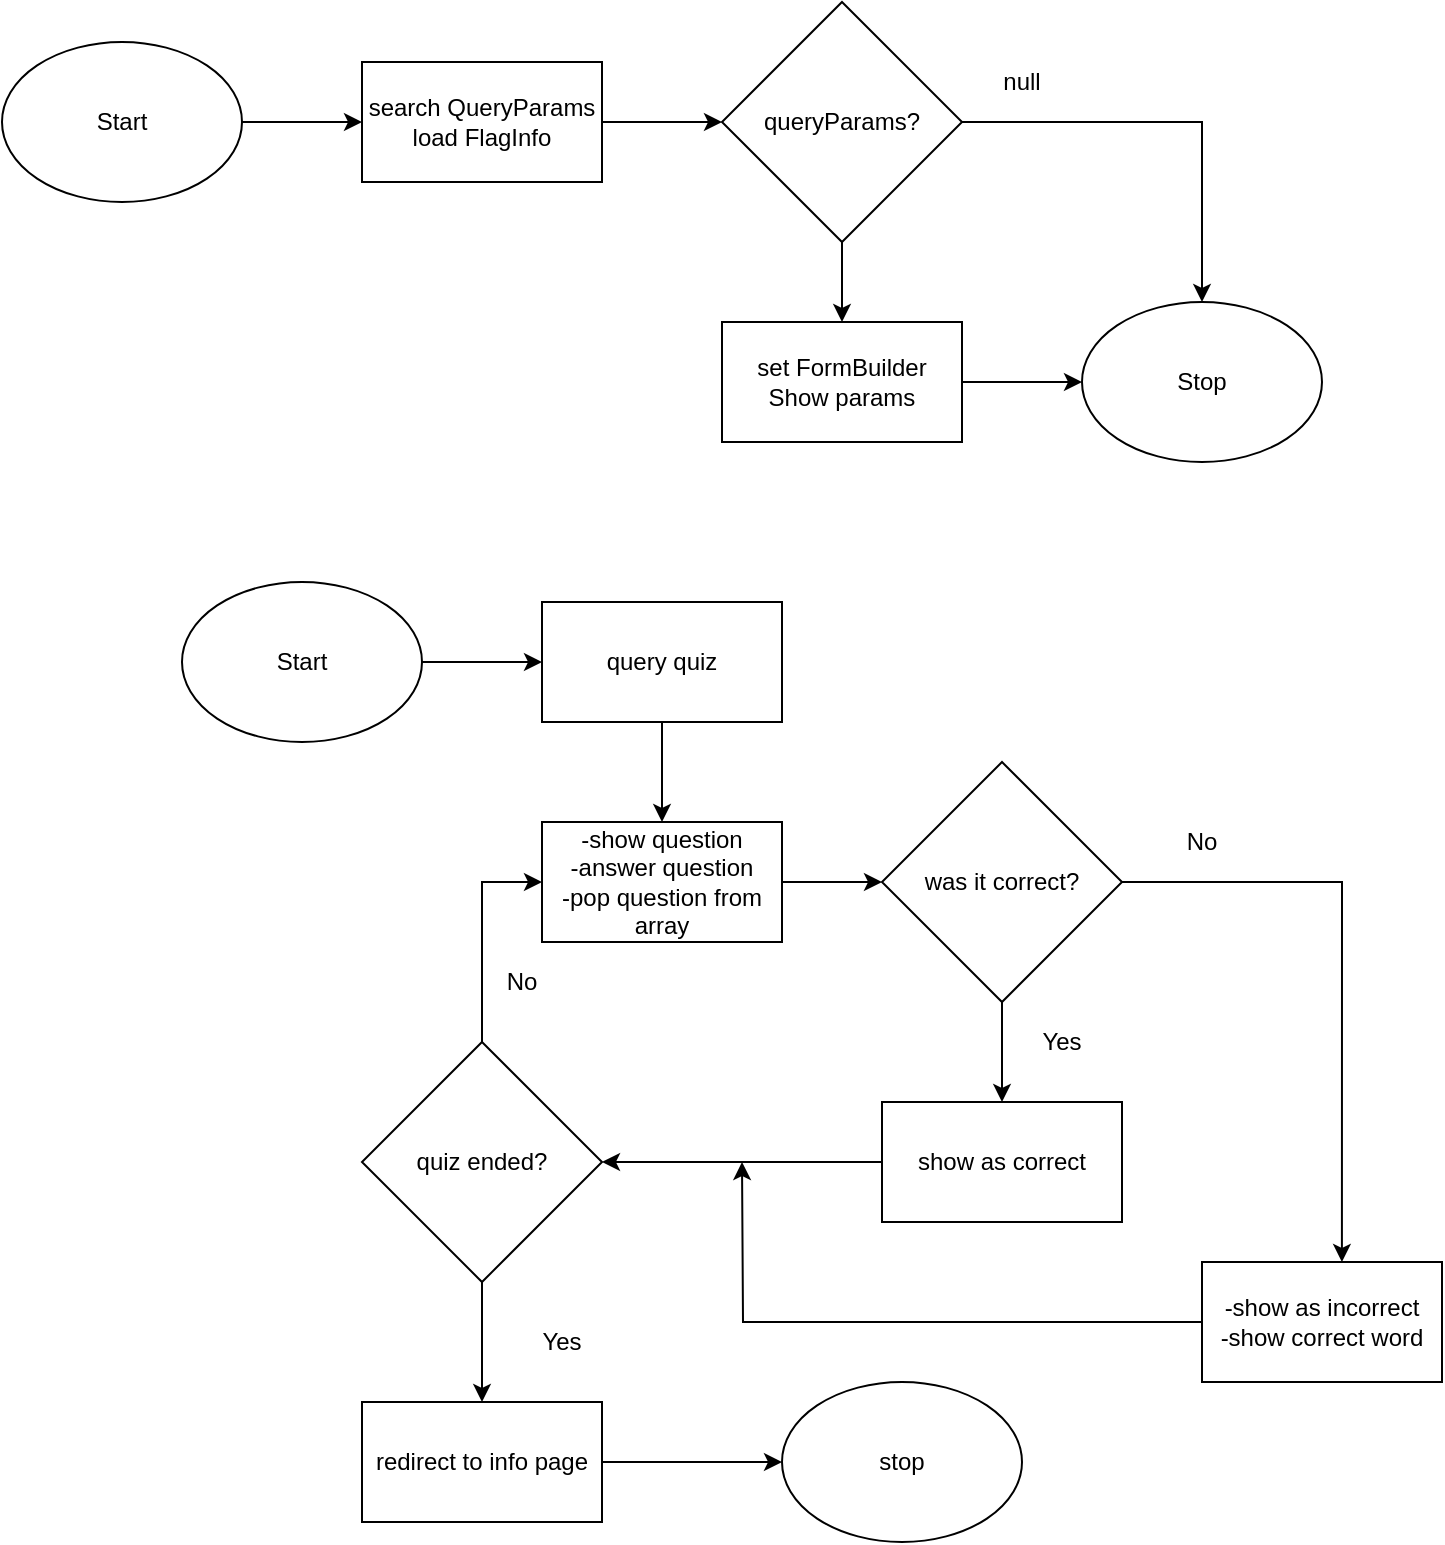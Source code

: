 <mxfile version="14.6.11" type="device"><diagram id="l_s1GsIiIloBXaNZRMvs" name="Page-1"><mxGraphModel dx="1351" dy="794" grid="1" gridSize="10" guides="1" tooltips="1" connect="1" arrows="1" fold="1" page="1" pageScale="1" pageWidth="4000" pageHeight="4000" math="0" shadow="0"><root><mxCell id="0"/><mxCell id="1" parent="0"/><mxCell id="r2Zk2Q2_HTcN2L9Bulud-6" style="edgeStyle=orthogonalEdgeStyle;rounded=0;orthogonalLoop=1;jettySize=auto;html=1;exitX=1;exitY=0.5;exitDx=0;exitDy=0;entryX=0;entryY=0.5;entryDx=0;entryDy=0;" parent="1" source="r2Zk2Q2_HTcN2L9Bulud-1" target="r2Zk2Q2_HTcN2L9Bulud-2" edge="1"><mxGeometry relative="1" as="geometry"/></mxCell><mxCell id="r2Zk2Q2_HTcN2L9Bulud-1" value="Start" style="ellipse;whiteSpace=wrap;html=1;" parent="1" vertex="1"><mxGeometry x="160" y="150" width="120" height="80" as="geometry"/></mxCell><mxCell id="r2Zk2Q2_HTcN2L9Bulud-7" style="edgeStyle=orthogonalEdgeStyle;rounded=0;orthogonalLoop=1;jettySize=auto;html=1;exitX=1;exitY=0.5;exitDx=0;exitDy=0;" parent="1" source="r2Zk2Q2_HTcN2L9Bulud-2" target="r2Zk2Q2_HTcN2L9Bulud-3" edge="1"><mxGeometry relative="1" as="geometry"/></mxCell><mxCell id="r2Zk2Q2_HTcN2L9Bulud-2" value="search QueryParams&lt;br&gt;load FlagInfo" style="rounded=0;whiteSpace=wrap;html=1;" parent="1" vertex="1"><mxGeometry x="340" y="160" width="120" height="60" as="geometry"/></mxCell><mxCell id="r2Zk2Q2_HTcN2L9Bulud-8" style="edgeStyle=orthogonalEdgeStyle;rounded=0;orthogonalLoop=1;jettySize=auto;html=1;exitX=0.5;exitY=1;exitDx=0;exitDy=0;entryX=0.5;entryY=0;entryDx=0;entryDy=0;" parent="1" source="r2Zk2Q2_HTcN2L9Bulud-3" target="r2Zk2Q2_HTcN2L9Bulud-5" edge="1"><mxGeometry relative="1" as="geometry"/></mxCell><mxCell id="r2Zk2Q2_HTcN2L9Bulud-11" style="edgeStyle=orthogonalEdgeStyle;rounded=0;orthogonalLoop=1;jettySize=auto;html=1;exitX=1;exitY=0.5;exitDx=0;exitDy=0;entryX=0.5;entryY=0;entryDx=0;entryDy=0;" parent="1" source="r2Zk2Q2_HTcN2L9Bulud-3" target="r2Zk2Q2_HTcN2L9Bulud-9" edge="1"><mxGeometry relative="1" as="geometry"><mxPoint x="770" y="190" as="targetPoint"/></mxGeometry></mxCell><mxCell id="r2Zk2Q2_HTcN2L9Bulud-3" value="queryParams?" style="rhombus;whiteSpace=wrap;html=1;" parent="1" vertex="1"><mxGeometry x="520" y="130" width="120" height="120" as="geometry"/></mxCell><mxCell id="r2Zk2Q2_HTcN2L9Bulud-10" style="edgeStyle=orthogonalEdgeStyle;rounded=0;orthogonalLoop=1;jettySize=auto;html=1;exitX=1;exitY=0.5;exitDx=0;exitDy=0;entryX=0;entryY=0.5;entryDx=0;entryDy=0;" parent="1" source="r2Zk2Q2_HTcN2L9Bulud-5" target="r2Zk2Q2_HTcN2L9Bulud-9" edge="1"><mxGeometry relative="1" as="geometry"/></mxCell><mxCell id="r2Zk2Q2_HTcN2L9Bulud-5" value="set FormBuilder&lt;br&gt;Show params" style="rounded=0;whiteSpace=wrap;html=1;" parent="1" vertex="1"><mxGeometry x="520" y="290" width="120" height="60" as="geometry"/></mxCell><mxCell id="r2Zk2Q2_HTcN2L9Bulud-9" value="Stop" style="ellipse;whiteSpace=wrap;html=1;" parent="1" vertex="1"><mxGeometry x="700" y="280" width="120" height="80" as="geometry"/></mxCell><mxCell id="r2Zk2Q2_HTcN2L9Bulud-14" value="null" style="text;html=1;strokeColor=none;fillColor=none;align=center;verticalAlign=middle;whiteSpace=wrap;rounded=0;" parent="1" vertex="1"><mxGeometry x="650" y="160" width="40" height="20" as="geometry"/></mxCell><mxCell id="I-4z1mRSYQg8KsdPRsa2-4" style="edgeStyle=orthogonalEdgeStyle;rounded=0;orthogonalLoop=1;jettySize=auto;html=1;exitX=1;exitY=0.5;exitDx=0;exitDy=0;entryX=0;entryY=0.5;entryDx=0;entryDy=0;" edge="1" parent="1" source="I-4z1mRSYQg8KsdPRsa2-1" target="I-4z1mRSYQg8KsdPRsa2-2"><mxGeometry relative="1" as="geometry"/></mxCell><mxCell id="I-4z1mRSYQg8KsdPRsa2-1" value="Start" style="ellipse;whiteSpace=wrap;html=1;" vertex="1" parent="1"><mxGeometry x="250" y="420" width="120" height="80" as="geometry"/></mxCell><mxCell id="I-4z1mRSYQg8KsdPRsa2-10" style="edgeStyle=orthogonalEdgeStyle;rounded=0;orthogonalLoop=1;jettySize=auto;html=1;exitX=0.5;exitY=1;exitDx=0;exitDy=0;entryX=0.5;entryY=0;entryDx=0;entryDy=0;" edge="1" parent="1" source="I-4z1mRSYQg8KsdPRsa2-2" target="I-4z1mRSYQg8KsdPRsa2-7"><mxGeometry relative="1" as="geometry"/></mxCell><mxCell id="I-4z1mRSYQg8KsdPRsa2-2" value="query quiz&lt;br&gt;" style="rounded=0;whiteSpace=wrap;html=1;" vertex="1" parent="1"><mxGeometry x="430" y="430" width="120" height="60" as="geometry"/></mxCell><mxCell id="I-4z1mRSYQg8KsdPRsa2-11" style="edgeStyle=orthogonalEdgeStyle;rounded=0;orthogonalLoop=1;jettySize=auto;html=1;exitX=1;exitY=0.5;exitDx=0;exitDy=0;entryX=0.583;entryY=0;entryDx=0;entryDy=0;entryPerimeter=0;" edge="1" parent="1" source="I-4z1mRSYQg8KsdPRsa2-3" target="I-4z1mRSYQg8KsdPRsa2-8"><mxGeometry relative="1" as="geometry"><mxPoint x="820" y="570" as="targetPoint"/></mxGeometry></mxCell><mxCell id="I-4z1mRSYQg8KsdPRsa2-12" style="edgeStyle=orthogonalEdgeStyle;rounded=0;orthogonalLoop=1;jettySize=auto;html=1;exitX=0.5;exitY=1;exitDx=0;exitDy=0;entryX=0.5;entryY=0;entryDx=0;entryDy=0;" edge="1" parent="1" source="I-4z1mRSYQg8KsdPRsa2-3" target="I-4z1mRSYQg8KsdPRsa2-6"><mxGeometry relative="1" as="geometry"/></mxCell><mxCell id="I-4z1mRSYQg8KsdPRsa2-3" value="was it correct?" style="rhombus;whiteSpace=wrap;html=1;" vertex="1" parent="1"><mxGeometry x="600" y="510" width="120" height="120" as="geometry"/></mxCell><mxCell id="I-4z1mRSYQg8KsdPRsa2-26" style="edgeStyle=orthogonalEdgeStyle;rounded=0;orthogonalLoop=1;jettySize=auto;html=1;exitX=0;exitY=0.5;exitDx=0;exitDy=0;" edge="1" parent="1" source="I-4z1mRSYQg8KsdPRsa2-6" target="I-4z1mRSYQg8KsdPRsa2-14"><mxGeometry relative="1" as="geometry"/></mxCell><mxCell id="I-4z1mRSYQg8KsdPRsa2-6" value="show as correct" style="rounded=0;whiteSpace=wrap;html=1;" vertex="1" parent="1"><mxGeometry x="600" y="680" width="120" height="60" as="geometry"/></mxCell><mxCell id="I-4z1mRSYQg8KsdPRsa2-9" style="edgeStyle=orthogonalEdgeStyle;rounded=0;orthogonalLoop=1;jettySize=auto;html=1;exitX=1;exitY=0.5;exitDx=0;exitDy=0;" edge="1" parent="1" source="I-4z1mRSYQg8KsdPRsa2-7" target="I-4z1mRSYQg8KsdPRsa2-3"><mxGeometry relative="1" as="geometry"/></mxCell><mxCell id="I-4z1mRSYQg8KsdPRsa2-7" value="&lt;span&gt;-show question&lt;/span&gt;&lt;br&gt;&lt;span&gt;-answer question&lt;br&gt;-pop question from array&lt;br&gt;&lt;/span&gt;" style="rounded=0;whiteSpace=wrap;html=1;" vertex="1" parent="1"><mxGeometry x="430" y="540" width="120" height="60" as="geometry"/></mxCell><mxCell id="I-4z1mRSYQg8KsdPRsa2-27" style="edgeStyle=orthogonalEdgeStyle;rounded=0;orthogonalLoop=1;jettySize=auto;html=1;exitX=0;exitY=0.5;exitDx=0;exitDy=0;" edge="1" parent="1" source="I-4z1mRSYQg8KsdPRsa2-8"><mxGeometry relative="1" as="geometry"><mxPoint x="530" y="710" as="targetPoint"/></mxGeometry></mxCell><mxCell id="I-4z1mRSYQg8KsdPRsa2-8" value="-show as incorrect&lt;br&gt;-show correct word" style="rounded=0;whiteSpace=wrap;html=1;" vertex="1" parent="1"><mxGeometry x="760" y="760" width="120" height="60" as="geometry"/></mxCell><mxCell id="I-4z1mRSYQg8KsdPRsa2-13" value="Yes" style="text;html=1;strokeColor=none;fillColor=none;align=center;verticalAlign=middle;whiteSpace=wrap;rounded=0;" vertex="1" parent="1"><mxGeometry x="670" y="640" width="40" height="20" as="geometry"/></mxCell><mxCell id="I-4z1mRSYQg8KsdPRsa2-28" style="edgeStyle=orthogonalEdgeStyle;rounded=0;orthogonalLoop=1;jettySize=auto;html=1;exitX=0.5;exitY=0;exitDx=0;exitDy=0;entryX=0;entryY=0.5;entryDx=0;entryDy=0;" edge="1" parent="1" source="I-4z1mRSYQg8KsdPRsa2-14" target="I-4z1mRSYQg8KsdPRsa2-7"><mxGeometry relative="1" as="geometry"><mxPoint x="400" y="570" as="targetPoint"/></mxGeometry></mxCell><mxCell id="I-4z1mRSYQg8KsdPRsa2-30" style="edgeStyle=orthogonalEdgeStyle;rounded=0;orthogonalLoop=1;jettySize=auto;html=1;exitX=0.5;exitY=1;exitDx=0;exitDy=0;entryX=0.5;entryY=0;entryDx=0;entryDy=0;" edge="1" parent="1" source="I-4z1mRSYQg8KsdPRsa2-14" target="I-4z1mRSYQg8KsdPRsa2-19"><mxGeometry relative="1" as="geometry"/></mxCell><mxCell id="I-4z1mRSYQg8KsdPRsa2-14" value="quiz ended?" style="rhombus;whiteSpace=wrap;html=1;" vertex="1" parent="1"><mxGeometry x="340" y="650" width="120" height="120" as="geometry"/></mxCell><mxCell id="I-4z1mRSYQg8KsdPRsa2-17" value="No" style="text;html=1;strokeColor=none;fillColor=none;align=center;verticalAlign=middle;whiteSpace=wrap;rounded=0;" vertex="1" parent="1"><mxGeometry x="740" y="540" width="40" height="20" as="geometry"/></mxCell><mxCell id="I-4z1mRSYQg8KsdPRsa2-18" value="No" style="text;html=1;strokeColor=none;fillColor=none;align=center;verticalAlign=middle;whiteSpace=wrap;rounded=0;" vertex="1" parent="1"><mxGeometry x="400" y="610" width="40" height="20" as="geometry"/></mxCell><mxCell id="I-4z1mRSYQg8KsdPRsa2-31" style="edgeStyle=orthogonalEdgeStyle;rounded=0;orthogonalLoop=1;jettySize=auto;html=1;exitX=1;exitY=0.5;exitDx=0;exitDy=0;entryX=0;entryY=0.5;entryDx=0;entryDy=0;" edge="1" parent="1" source="I-4z1mRSYQg8KsdPRsa2-19" target="I-4z1mRSYQg8KsdPRsa2-20"><mxGeometry relative="1" as="geometry"/></mxCell><mxCell id="I-4z1mRSYQg8KsdPRsa2-19" value="redirect to info page" style="rounded=0;whiteSpace=wrap;html=1;" vertex="1" parent="1"><mxGeometry x="340" y="830" width="120" height="60" as="geometry"/></mxCell><mxCell id="I-4z1mRSYQg8KsdPRsa2-20" value="stop" style="ellipse;whiteSpace=wrap;html=1;" vertex="1" parent="1"><mxGeometry x="550" y="820" width="120" height="80" as="geometry"/></mxCell><mxCell id="I-4z1mRSYQg8KsdPRsa2-29" value="Yes" style="text;html=1;strokeColor=none;fillColor=none;align=center;verticalAlign=middle;whiteSpace=wrap;rounded=0;" vertex="1" parent="1"><mxGeometry x="420" y="790" width="40" height="20" as="geometry"/></mxCell></root></mxGraphModel></diagram></mxfile>